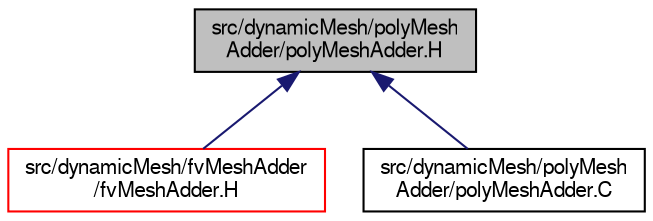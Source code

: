 digraph "src/dynamicMesh/polyMeshAdder/polyMeshAdder.H"
{
  bgcolor="transparent";
  edge [fontname="FreeSans",fontsize="10",labelfontname="FreeSans",labelfontsize="10"];
  node [fontname="FreeSans",fontsize="10",shape=record];
  Node226 [label="src/dynamicMesh/polyMesh\lAdder/polyMeshAdder.H",height=0.2,width=0.4,color="black", fillcolor="grey75", style="filled", fontcolor="black"];
  Node226 -> Node227 [dir="back",color="midnightblue",fontsize="10",style="solid",fontname="FreeSans"];
  Node227 [label="src/dynamicMesh/fvMeshAdder\l/fvMeshAdder.H",height=0.2,width=0.4,color="red",URL="$a00410.html"];
  Node226 -> Node230 [dir="back",color="midnightblue",fontsize="10",style="solid",fontname="FreeSans"];
  Node230 [label="src/dynamicMesh/polyMesh\lAdder/polyMeshAdder.C",height=0.2,width=0.4,color="black",URL="$a00650.html"];
}

